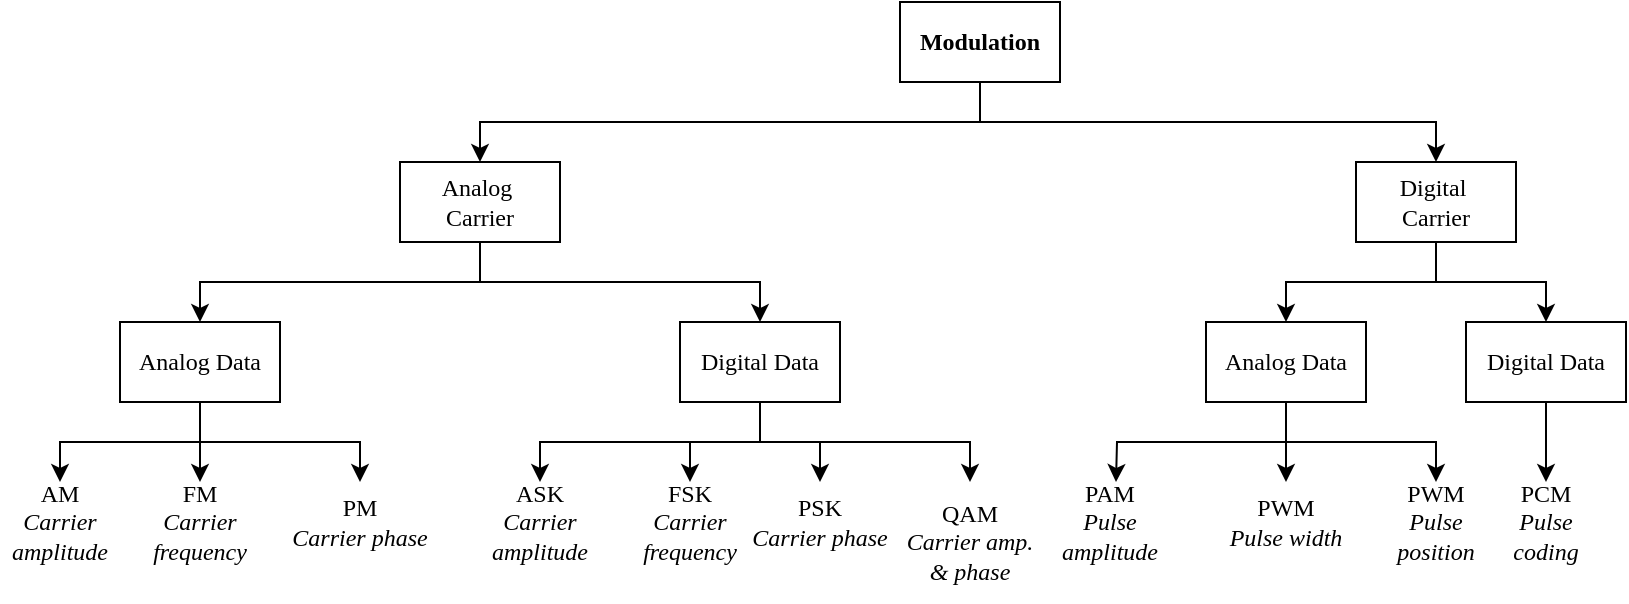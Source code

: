 <mxfile version="26.0.7">
  <diagram name="Page-1" id="RzzOeVVuILVj-rKlgHVC">
    <mxGraphModel dx="954" dy="657" grid="1" gridSize="10" guides="1" tooltips="1" connect="1" arrows="1" fold="1" page="1" pageScale="1" pageWidth="827" pageHeight="1169" math="0" shadow="0">
      <root>
        <mxCell id="0" />
        <mxCell id="1" parent="0" />
        <mxCell id="fD6NxuLiDfMajq7Scz1s-35" style="edgeStyle=orthogonalEdgeStyle;rounded=0;orthogonalLoop=1;jettySize=auto;html=1;exitX=0.5;exitY=1;exitDx=0;exitDy=0;entryX=0.5;entryY=0;entryDx=0;entryDy=0;fontFamily=Times New Roman;" parent="1" source="fD6NxuLiDfMajq7Scz1s-1" target="fD6NxuLiDfMajq7Scz1s-2" edge="1">
          <mxGeometry relative="1" as="geometry" />
        </mxCell>
        <mxCell id="fD6NxuLiDfMajq7Scz1s-36" style="edgeStyle=orthogonalEdgeStyle;rounded=0;orthogonalLoop=1;jettySize=auto;html=1;exitX=0.5;exitY=1;exitDx=0;exitDy=0;fontFamily=Times New Roman;" parent="1" source="fD6NxuLiDfMajq7Scz1s-1" target="fD6NxuLiDfMajq7Scz1s-4" edge="1">
          <mxGeometry relative="1" as="geometry" />
        </mxCell>
        <mxCell id="fD6NxuLiDfMajq7Scz1s-1" value="Modulation" style="rounded=0;whiteSpace=wrap;html=1;fontFamily=Times New Roman;fillColor=none;fontStyle=1" parent="1" vertex="1">
          <mxGeometry x="460" y="120" width="80" height="40" as="geometry" />
        </mxCell>
        <mxCell id="fD6NxuLiDfMajq7Scz1s-30" style="edgeStyle=orthogonalEdgeStyle;rounded=0;orthogonalLoop=1;jettySize=auto;html=1;exitX=0.5;exitY=1;exitDx=0;exitDy=0;entryX=0.5;entryY=0;entryDx=0;entryDy=0;fontFamily=Times New Roman;" parent="1" source="fD6NxuLiDfMajq7Scz1s-2" target="fD6NxuLiDfMajq7Scz1s-3" edge="1">
          <mxGeometry relative="1" as="geometry" />
        </mxCell>
        <mxCell id="fD6NxuLiDfMajq7Scz1s-31" style="edgeStyle=orthogonalEdgeStyle;rounded=0;orthogonalLoop=1;jettySize=auto;html=1;exitX=0.5;exitY=1;exitDx=0;exitDy=0;fontFamily=Times New Roman;" parent="1" source="fD6NxuLiDfMajq7Scz1s-2" target="fD6NxuLiDfMajq7Scz1s-5" edge="1">
          <mxGeometry relative="1" as="geometry" />
        </mxCell>
        <mxCell id="fD6NxuLiDfMajq7Scz1s-2" value="Analog&amp;nbsp;&lt;div&gt;Carrier&lt;/div&gt;" style="rounded=0;whiteSpace=wrap;html=1;fontFamily=Times New Roman;fillColor=none;" parent="1" vertex="1">
          <mxGeometry x="210" y="200" width="80" height="40" as="geometry" />
        </mxCell>
        <mxCell id="fD6NxuLiDfMajq7Scz1s-19" style="edgeStyle=orthogonalEdgeStyle;rounded=0;orthogonalLoop=1;jettySize=auto;html=1;exitX=0.5;exitY=1;exitDx=0;exitDy=0;fontFamily=Times New Roman;" parent="1" source="fD6NxuLiDfMajq7Scz1s-3" target="fD6NxuLiDfMajq7Scz1s-8" edge="1">
          <mxGeometry relative="1" as="geometry" />
        </mxCell>
        <mxCell id="fD6NxuLiDfMajq7Scz1s-20" style="edgeStyle=orthogonalEdgeStyle;rounded=0;orthogonalLoop=1;jettySize=auto;html=1;exitX=0.5;exitY=1;exitDx=0;exitDy=0;entryX=0.5;entryY=0;entryDx=0;entryDy=0;fontFamily=Times New Roman;" parent="1" source="fD6NxuLiDfMajq7Scz1s-3" target="fD6NxuLiDfMajq7Scz1s-9" edge="1">
          <mxGeometry relative="1" as="geometry" />
        </mxCell>
        <mxCell id="fD6NxuLiDfMajq7Scz1s-21" style="edgeStyle=orthogonalEdgeStyle;rounded=0;orthogonalLoop=1;jettySize=auto;html=1;exitX=0.5;exitY=1;exitDx=0;exitDy=0;entryX=0.5;entryY=0;entryDx=0;entryDy=0;fontFamily=Times New Roman;" parent="1" source="fD6NxuLiDfMajq7Scz1s-3" target="fD6NxuLiDfMajq7Scz1s-10" edge="1">
          <mxGeometry relative="1" as="geometry" />
        </mxCell>
        <mxCell id="fD6NxuLiDfMajq7Scz1s-3" value="Analog Data" style="rounded=0;whiteSpace=wrap;html=1;fontFamily=Times New Roman;fillColor=none;" parent="1" vertex="1">
          <mxGeometry x="70" y="280" width="80" height="40" as="geometry" />
        </mxCell>
        <mxCell id="fD6NxuLiDfMajq7Scz1s-33" style="edgeStyle=orthogonalEdgeStyle;rounded=0;orthogonalLoop=1;jettySize=auto;html=1;exitX=0.5;exitY=1;exitDx=0;exitDy=0;entryX=0.5;entryY=0;entryDx=0;entryDy=0;fontFamily=Times New Roman;" parent="1" source="fD6NxuLiDfMajq7Scz1s-4" target="fD6NxuLiDfMajq7Scz1s-6" edge="1">
          <mxGeometry relative="1" as="geometry" />
        </mxCell>
        <mxCell id="fD6NxuLiDfMajq7Scz1s-34" style="edgeStyle=orthogonalEdgeStyle;rounded=0;orthogonalLoop=1;jettySize=auto;html=1;exitX=0.5;exitY=1;exitDx=0;exitDy=0;entryX=0.5;entryY=0;entryDx=0;entryDy=0;fontFamily=Times New Roman;" parent="1" source="fD6NxuLiDfMajq7Scz1s-4" target="fD6NxuLiDfMajq7Scz1s-7" edge="1">
          <mxGeometry relative="1" as="geometry" />
        </mxCell>
        <mxCell id="fD6NxuLiDfMajq7Scz1s-4" value="Digital&amp;nbsp;&lt;div&gt;Carrier&lt;/div&gt;" style="rounded=0;whiteSpace=wrap;html=1;fontFamily=Times New Roman;fillColor=none;" parent="1" vertex="1">
          <mxGeometry x="688" y="200" width="80" height="40" as="geometry" />
        </mxCell>
        <mxCell id="fD6NxuLiDfMajq7Scz1s-22" style="edgeStyle=orthogonalEdgeStyle;rounded=0;orthogonalLoop=1;jettySize=auto;html=1;exitX=0.5;exitY=1;exitDx=0;exitDy=0;fontFamily=Times New Roman;" parent="1" source="fD6NxuLiDfMajq7Scz1s-5" target="fD6NxuLiDfMajq7Scz1s-11" edge="1">
          <mxGeometry relative="1" as="geometry" />
        </mxCell>
        <mxCell id="fD6NxuLiDfMajq7Scz1s-23" style="edgeStyle=orthogonalEdgeStyle;rounded=0;orthogonalLoop=1;jettySize=auto;html=1;exitX=0.5;exitY=1;exitDx=0;exitDy=0;entryX=0.5;entryY=0;entryDx=0;entryDy=0;fontFamily=Times New Roman;" parent="1" source="fD6NxuLiDfMajq7Scz1s-5" target="fD6NxuLiDfMajq7Scz1s-12" edge="1">
          <mxGeometry relative="1" as="geometry" />
        </mxCell>
        <mxCell id="fD6NxuLiDfMajq7Scz1s-24" style="edgeStyle=orthogonalEdgeStyle;rounded=0;orthogonalLoop=1;jettySize=auto;html=1;exitX=0.5;exitY=1;exitDx=0;exitDy=0;fontFamily=Times New Roman;" parent="1" source="fD6NxuLiDfMajq7Scz1s-5" target="fD6NxuLiDfMajq7Scz1s-13" edge="1">
          <mxGeometry relative="1" as="geometry" />
        </mxCell>
        <mxCell id="fD6NxuLiDfMajq7Scz1s-25" style="edgeStyle=orthogonalEdgeStyle;rounded=0;orthogonalLoop=1;jettySize=auto;html=1;exitX=0.5;exitY=1;exitDx=0;exitDy=0;fontFamily=Times New Roman;" parent="1" source="fD6NxuLiDfMajq7Scz1s-5" target="fD6NxuLiDfMajq7Scz1s-14" edge="1">
          <mxGeometry relative="1" as="geometry" />
        </mxCell>
        <mxCell id="fD6NxuLiDfMajq7Scz1s-5" value="Digital Data" style="rounded=0;whiteSpace=wrap;html=1;fontFamily=Times New Roman;fillColor=none;" parent="1" vertex="1">
          <mxGeometry x="350" y="280" width="80" height="40" as="geometry" />
        </mxCell>
        <mxCell id="fD6NxuLiDfMajq7Scz1s-26" style="edgeStyle=orthogonalEdgeStyle;rounded=0;orthogonalLoop=1;jettySize=auto;html=1;exitX=0.5;exitY=1;exitDx=0;exitDy=0;entryX=0.5;entryY=0;entryDx=0;entryDy=0;fontFamily=Times New Roman;" parent="1" source="fD6NxuLiDfMajq7Scz1s-6" edge="1">
          <mxGeometry relative="1" as="geometry">
            <mxPoint x="568" y="360" as="targetPoint" />
          </mxGeometry>
        </mxCell>
        <mxCell id="fD6NxuLiDfMajq7Scz1s-27" style="edgeStyle=orthogonalEdgeStyle;rounded=0;orthogonalLoop=1;jettySize=auto;html=1;exitX=0.5;exitY=1;exitDx=0;exitDy=0;entryX=0.5;entryY=0;entryDx=0;entryDy=0;fontFamily=Times New Roman;" parent="1" source="fD6NxuLiDfMajq7Scz1s-6" target="fD6NxuLiDfMajq7Scz1s-16" edge="1">
          <mxGeometry relative="1" as="geometry" />
        </mxCell>
        <mxCell id="fD6NxuLiDfMajq7Scz1s-28" style="edgeStyle=orthogonalEdgeStyle;rounded=0;orthogonalLoop=1;jettySize=auto;html=1;exitX=0.5;exitY=1;exitDx=0;exitDy=0;entryX=0.5;entryY=0;entryDx=0;entryDy=0;fontFamily=Times New Roman;" parent="1" source="fD6NxuLiDfMajq7Scz1s-6" target="fD6NxuLiDfMajq7Scz1s-17" edge="1">
          <mxGeometry relative="1" as="geometry" />
        </mxCell>
        <mxCell id="fD6NxuLiDfMajq7Scz1s-6" value="Analog Data" style="rounded=0;whiteSpace=wrap;html=1;fontFamily=Times New Roman;fillColor=none;" parent="1" vertex="1">
          <mxGeometry x="613" y="280" width="80" height="40" as="geometry" />
        </mxCell>
        <mxCell id="fD6NxuLiDfMajq7Scz1s-29" style="edgeStyle=orthogonalEdgeStyle;rounded=0;orthogonalLoop=1;jettySize=auto;html=1;exitX=0.5;exitY=1;exitDx=0;exitDy=0;fontFamily=Times New Roman;" parent="1" source="fD6NxuLiDfMajq7Scz1s-7" target="fD6NxuLiDfMajq7Scz1s-18" edge="1">
          <mxGeometry relative="1" as="geometry" />
        </mxCell>
        <mxCell id="fD6NxuLiDfMajq7Scz1s-7" value="Digital Data" style="rounded=0;whiteSpace=wrap;html=1;fontFamily=Times New Roman;fillColor=none;" parent="1" vertex="1">
          <mxGeometry x="743" y="280" width="80" height="40" as="geometry" />
        </mxCell>
        <mxCell id="fD6NxuLiDfMajq7Scz1s-8" value="AM&lt;div&gt;&lt;i&gt;Carrier amplitude&lt;/i&gt;&lt;/div&gt;" style="rounded=0;whiteSpace=wrap;html=1;fontFamily=Times New Roman;fillColor=none;strokeColor=none;" parent="1" vertex="1">
          <mxGeometry x="10" y="360" width="60" height="40" as="geometry" />
        </mxCell>
        <mxCell id="fD6NxuLiDfMajq7Scz1s-9" value="FM&lt;div&gt;&lt;i&gt;Carrier frequency&lt;/i&gt;&lt;/div&gt;" style="rounded=0;whiteSpace=wrap;html=1;fontFamily=Times New Roman;fillColor=none;strokeColor=none;" parent="1" vertex="1">
          <mxGeometry x="70" y="360" width="80" height="40" as="geometry" />
        </mxCell>
        <mxCell id="fD6NxuLiDfMajq7Scz1s-10" value="PM&lt;div&gt;&lt;i&gt;Carrier phase&lt;/i&gt;&lt;/div&gt;" style="rounded=0;whiteSpace=wrap;html=1;fontFamily=Times New Roman;fillColor=none;strokeColor=none;" parent="1" vertex="1">
          <mxGeometry x="150" y="360" width="80" height="40" as="geometry" />
        </mxCell>
        <mxCell id="fD6NxuLiDfMajq7Scz1s-11" value="ASK&lt;div&gt;&lt;i&gt;Carrier amplitude&lt;/i&gt;&lt;/div&gt;" style="rounded=0;whiteSpace=wrap;html=1;fontFamily=Times New Roman;fillColor=none;strokeColor=none;" parent="1" vertex="1">
          <mxGeometry x="240" y="360" width="80" height="40" as="geometry" />
        </mxCell>
        <mxCell id="fD6NxuLiDfMajq7Scz1s-12" value="FSK&lt;div&gt;&lt;i&gt;Carrier frequency&lt;/i&gt;&lt;/div&gt;" style="rounded=0;whiteSpace=wrap;html=1;fontFamily=Times New Roman;fillColor=none;strokeColor=none;" parent="1" vertex="1">
          <mxGeometry x="320" y="360" width="70" height="40" as="geometry" />
        </mxCell>
        <mxCell id="fD6NxuLiDfMajq7Scz1s-13" value="PSK&lt;div&gt;&lt;i&gt;Carrier phase&lt;/i&gt;&lt;/div&gt;" style="rounded=0;whiteSpace=wrap;html=1;fontFamily=Times New Roman;fillColor=none;strokeColor=none;" parent="1" vertex="1">
          <mxGeometry x="380" y="360" width="80" height="40" as="geometry" />
        </mxCell>
        <mxCell id="fD6NxuLiDfMajq7Scz1s-14" value="QAM&lt;div&gt;&lt;i&gt;Carrier amp. &amp;amp; phase&lt;/i&gt;&lt;/div&gt;" style="rounded=0;whiteSpace=wrap;html=1;fontFamily=Times New Roman;fillColor=none;strokeColor=none;" parent="1" vertex="1">
          <mxGeometry x="460" y="360" width="70" height="60" as="geometry" />
        </mxCell>
        <mxCell id="fD6NxuLiDfMajq7Scz1s-15" value="PAM&lt;div&gt;&lt;i&gt;Pulse amplitude&lt;/i&gt;&lt;/div&gt;" style="rounded=0;whiteSpace=wrap;html=1;fontFamily=Times New Roman;fillColor=none;strokeColor=none;" parent="1" vertex="1">
          <mxGeometry x="530" y="360" width="70" height="40" as="geometry" />
        </mxCell>
        <mxCell id="fD6NxuLiDfMajq7Scz1s-16" value="PWM&lt;div&gt;&lt;i&gt;Pulse width&lt;/i&gt;&lt;/div&gt;" style="rounded=0;whiteSpace=wrap;html=1;fontFamily=Times New Roman;fillColor=none;strokeColor=none;" parent="1" vertex="1">
          <mxGeometry x="613" y="360" width="80" height="40" as="geometry" />
        </mxCell>
        <mxCell id="fD6NxuLiDfMajq7Scz1s-17" value="PWM&lt;div&gt;&lt;i&gt;Pulse position&lt;/i&gt;&lt;/div&gt;" style="rounded=0;whiteSpace=wrap;html=1;fontFamily=Times New Roman;fillColor=none;strokeColor=none;" parent="1" vertex="1">
          <mxGeometry x="693" y="360" width="70" height="40" as="geometry" />
        </mxCell>
        <mxCell id="fD6NxuLiDfMajq7Scz1s-18" value="PCM&lt;div&gt;&lt;i&gt;Pulse coding&lt;/i&gt;&lt;/div&gt;" style="rounded=0;whiteSpace=wrap;html=1;fontFamily=Times New Roman;fillColor=none;strokeColor=none;" parent="1" vertex="1">
          <mxGeometry x="753" y="360" width="60" height="40" as="geometry" />
        </mxCell>
      </root>
    </mxGraphModel>
  </diagram>
</mxfile>

